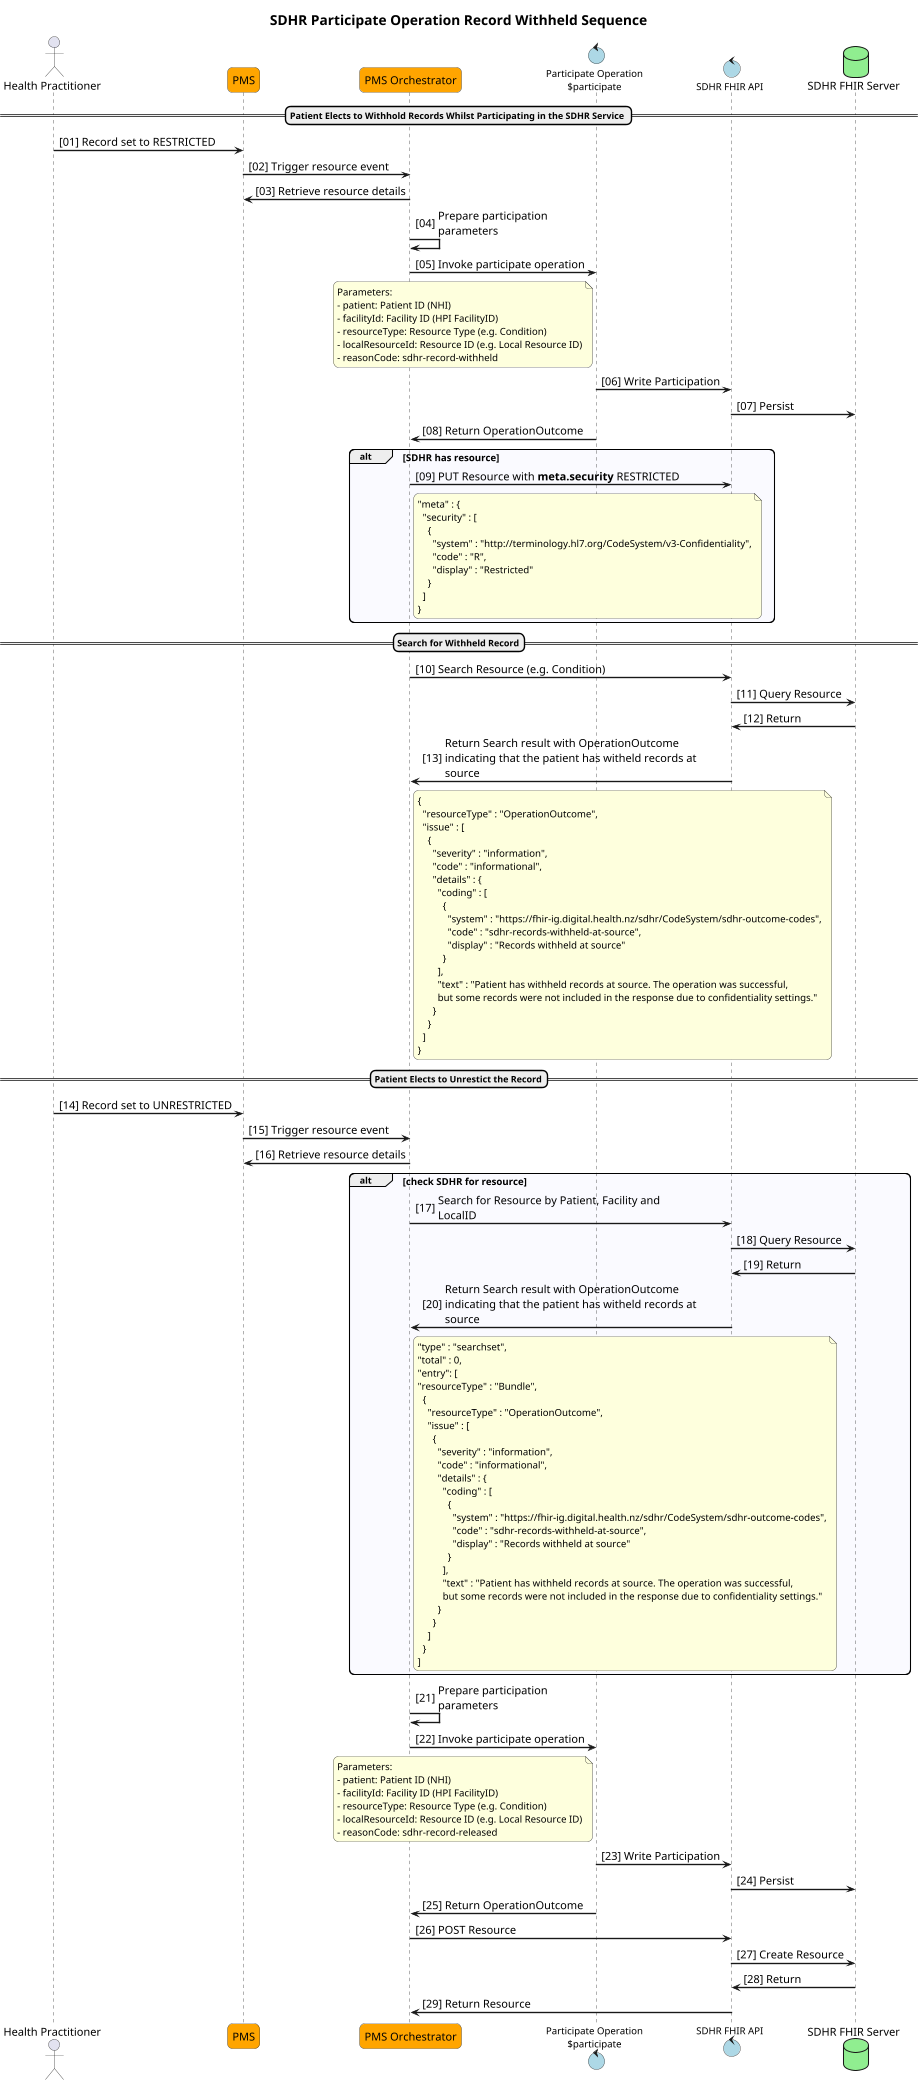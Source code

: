 @startuml

title SDHR Participate Operation Record Withheld Sequence

autonumber "<color:Black>[00]"

skinparam ActorFontSize 16
skinparam ArrowFontSize 12
skinparam ArrowFontSize 16
skinparam BoxPadding 5
skinparam DatabaseFontSize 16
skinparam dpi 400
skinparam EntityFontSize 16
skinparam MaxMessageSize 375
skinparam NoteFontSize 14
skinparam ParticipantFontSize 16
skinparam ParticipantPadding 5
skinparam responseMessageBelowArrow true
skinparam roundcorner 15
skinparam sequenceArrowThickness 2
skinparam SequenceBoxFontSize 16
skinparam sequencegroupfontsize 14
skinparam SequenceMessageAlignment left
skinparam sequenceStyle uml2
skinparam TitleFontSize 20
' semi-transparent sequence groups!
' see https://sarafian.github.io/tips/2021/03/11/plantuml-tips-tricks-1.html#:~:text=responseMessageBelowArrow-,Semi,-transparent%20group%20backgrounds
skinparam SequenceGroupBodyBackgroundColor #EEEEFF50

scale max 400 width
scale 300*500

actor "Health Practitioner" as USER
participant "PMS" as APIC #Orange
participant "PMS Orchestrator" as ORCHESTRATOR #Orange
control "Participate Operation\n$participate" as PARTICIPATE #LightBlue
control "SDHR FHIR API" as FHIRAPI #LightBlue
database "SDHR FHIR Server" as SDHR #LightGreen

== Patient Elects to Withhold Records Whilst Participating in the SDHR Service ==
USER -> APIC : Record set to RESTRICTED
APIC -> ORCHESTRATOR : Trigger resource event
ORCHESTRATOR -> APIC : Retrieve resource details
ORCHESTRATOR -> ORCHESTRATOR : Prepare participation\nparameters
ORCHESTRATOR -> PARTICIPATE : Invoke participate operation
note left of PARTICIPATE
  Parameters:
  - patient: Patient ID (NHI)
  - facilityId: Facility ID (HPI FacilityID)
  - resourceType: Resource Type (e.g. Condition)
  - localResourceId: Resource ID (e.g. Local Resource ID)
  - reasonCode: sdhr-record-withheld
end note
PARTICIPATE -> FHIRAPI : Write Participation
FHIRAPI -> SDHR : Persist
PARTICIPATE -> ORCHESTRATOR : Return OperationOutcome
alt SDHR has resource
  ORCHESTRATOR -> FHIRAPI : PUT Resource with **meta.security** RESTRICTED
  note right of ORCHESTRATOR
    "meta" : {
      "security" : [
        {
          "system" : "http://terminology.hl7.org/CodeSystem/v3-Confidentiality",
          "code" : "R",
          "display" : "Restricted"
        }
      ]
    }
  end note
end
==Search for Withheld Record==
ORCHESTRATOR -> FHIRAPI : Search Resource (e.g. Condition)
FHIRAPI -> SDHR : Query Resource
SDHR -> FHIRAPI : Return
FHIRAPI -> ORCHESTRATOR : Return Search result with OperationOutcome\nindicating that the patient has witheld records at source
note right of ORCHESTRATOR
{
  "resourceType" : "OperationOutcome",
  "issue" : [
    {
      "severity" : "information",
      "code" : "informational",
      "details" : {
        "coding" : [
          {
            "system" : "https://fhir-ig.digital.health.nz/sdhr/CodeSystem/sdhr-outcome-codes",
            "code" : "sdhr-records-withheld-at-source",
            "display" : "Records withheld at source"
          }
        ],
        "text" : "Patient has withheld records at source. The operation was successful,
        but some records were not included in the response due to confidentiality settings."
      }
    }
  ]
}
end note

==Patient Elects to Unrestict the Record==

USER -> APIC : Record set to UNRESTRICTED
APIC -> ORCHESTRATOR : Trigger resource event
ORCHESTRATOR -> APIC : Retrieve resource details
alt check SDHR for resource
  ORCHESTRATOR -> FHIRAPI : Search for Resource by Patient, Facility and LocalID
  FHIRAPI -> SDHR : Query Resource
  SDHR -> FHIRAPI : Return
  FHIRAPI -> ORCHESTRATOR : Return Search result with OperationOutcome\nindicating that the patient has witheld records at source
  note right of ORCHESTRATOR
    "type" : "searchset",
    "total" : 0,
    "entry": [
    "resourceType" : "Bundle",
      {
        "resourceType" : "OperationOutcome",
        "issue" : [
          {
            "severity" : "information",
            "code" : "informational",
            "details" : {
              "coding" : [
                {
                  "system" : "https://fhir-ig.digital.health.nz/sdhr/CodeSystem/sdhr-outcome-codes",
                  "code" : "sdhr-records-withheld-at-source",
                  "display" : "Records withheld at source"
                }
              ],
              "text" : "Patient has withheld records at source. The operation was successful,
              but some records were not included in the response due to confidentiality settings."
            }
          }
        ]
      }
    ]
  end note
end
ORCHESTRATOR -> ORCHESTRATOR : Prepare participation\nparameters
ORCHESTRATOR -> PARTICIPATE : Invoke participate operation
note left of PARTICIPATE
  Parameters:
  - patient: Patient ID (NHI)
  - facilityId: Facility ID (HPI FacilityID)
  - resourceType: Resource Type (e.g. Condition)
  - localResourceId: Resource ID (e.g. Local Resource ID)
  - reasonCode: sdhr-record-released
end note
PARTICIPATE -> FHIRAPI : Write Participation
FHIRAPI -> SDHR : Persist
PARTICIPATE -> ORCHESTRATOR : Return OperationOutcome
ORCHESTRATOR -> FHIRAPI : POST Resource
FHIRAPI -> SDHR : Create Resource
SDHR -> FHIRAPI : Return
FHIRAPI -> ORCHESTRATOR : Return Resource
@enduml